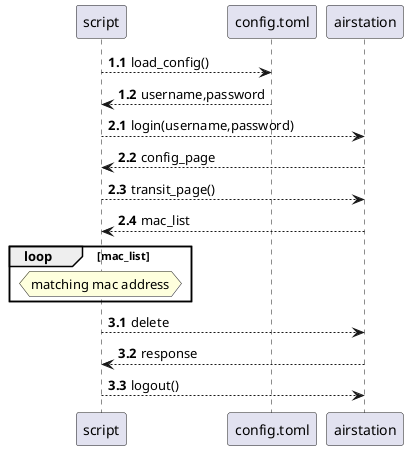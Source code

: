 @startuml del_proc
autonumber 1.1
script --> config.toml: load_config()
script <-- config.toml: username,password
autonumber 2.1
script --> airstation: login(username,password)
script <-- airstation: config_page
script --> airstation: transit_page()
script <-- airstation: mac_list
loop mac_list
hnote over script: matching mac address
end
autonumber 3.1
script --> airstation: delete
airstation --> script: response
script --> airstation: logout()
@enduml

@startuml del_func
start
:load_config();
if (login()) is (True) then
:page_transit();
:get_mac_list();
if (mac in maclist) is (True) then
:delete_mac(hostname);
endif;
:logout();
endif;
end
@enduml

@startuml add_func
start
:load_config();
if (login()) is (True) then
:page_transit();
:get_mac_list();
if (mac in maclist) is (True) then
else
:add_mac(hostname);
endif;
:logout();
endif;
end
@enduml

@startuml usecase
left to right direction
title ユースケース図
actor USER as u
rectangle slack {
    usecase MACADDRを削除 as del
    usecase MACADDRを追加 as add
}
rectangle system {
    actor TIMER as t
    usecase "delete_mac()" as del_func
    usecase "add_mac()" as add_func
}
u --> del: "@bot del hostname"
u --> add: "@bot add hostname"
del --> del_func
add --> add_func
del_func <-- t
add_func <-- t
@enduml